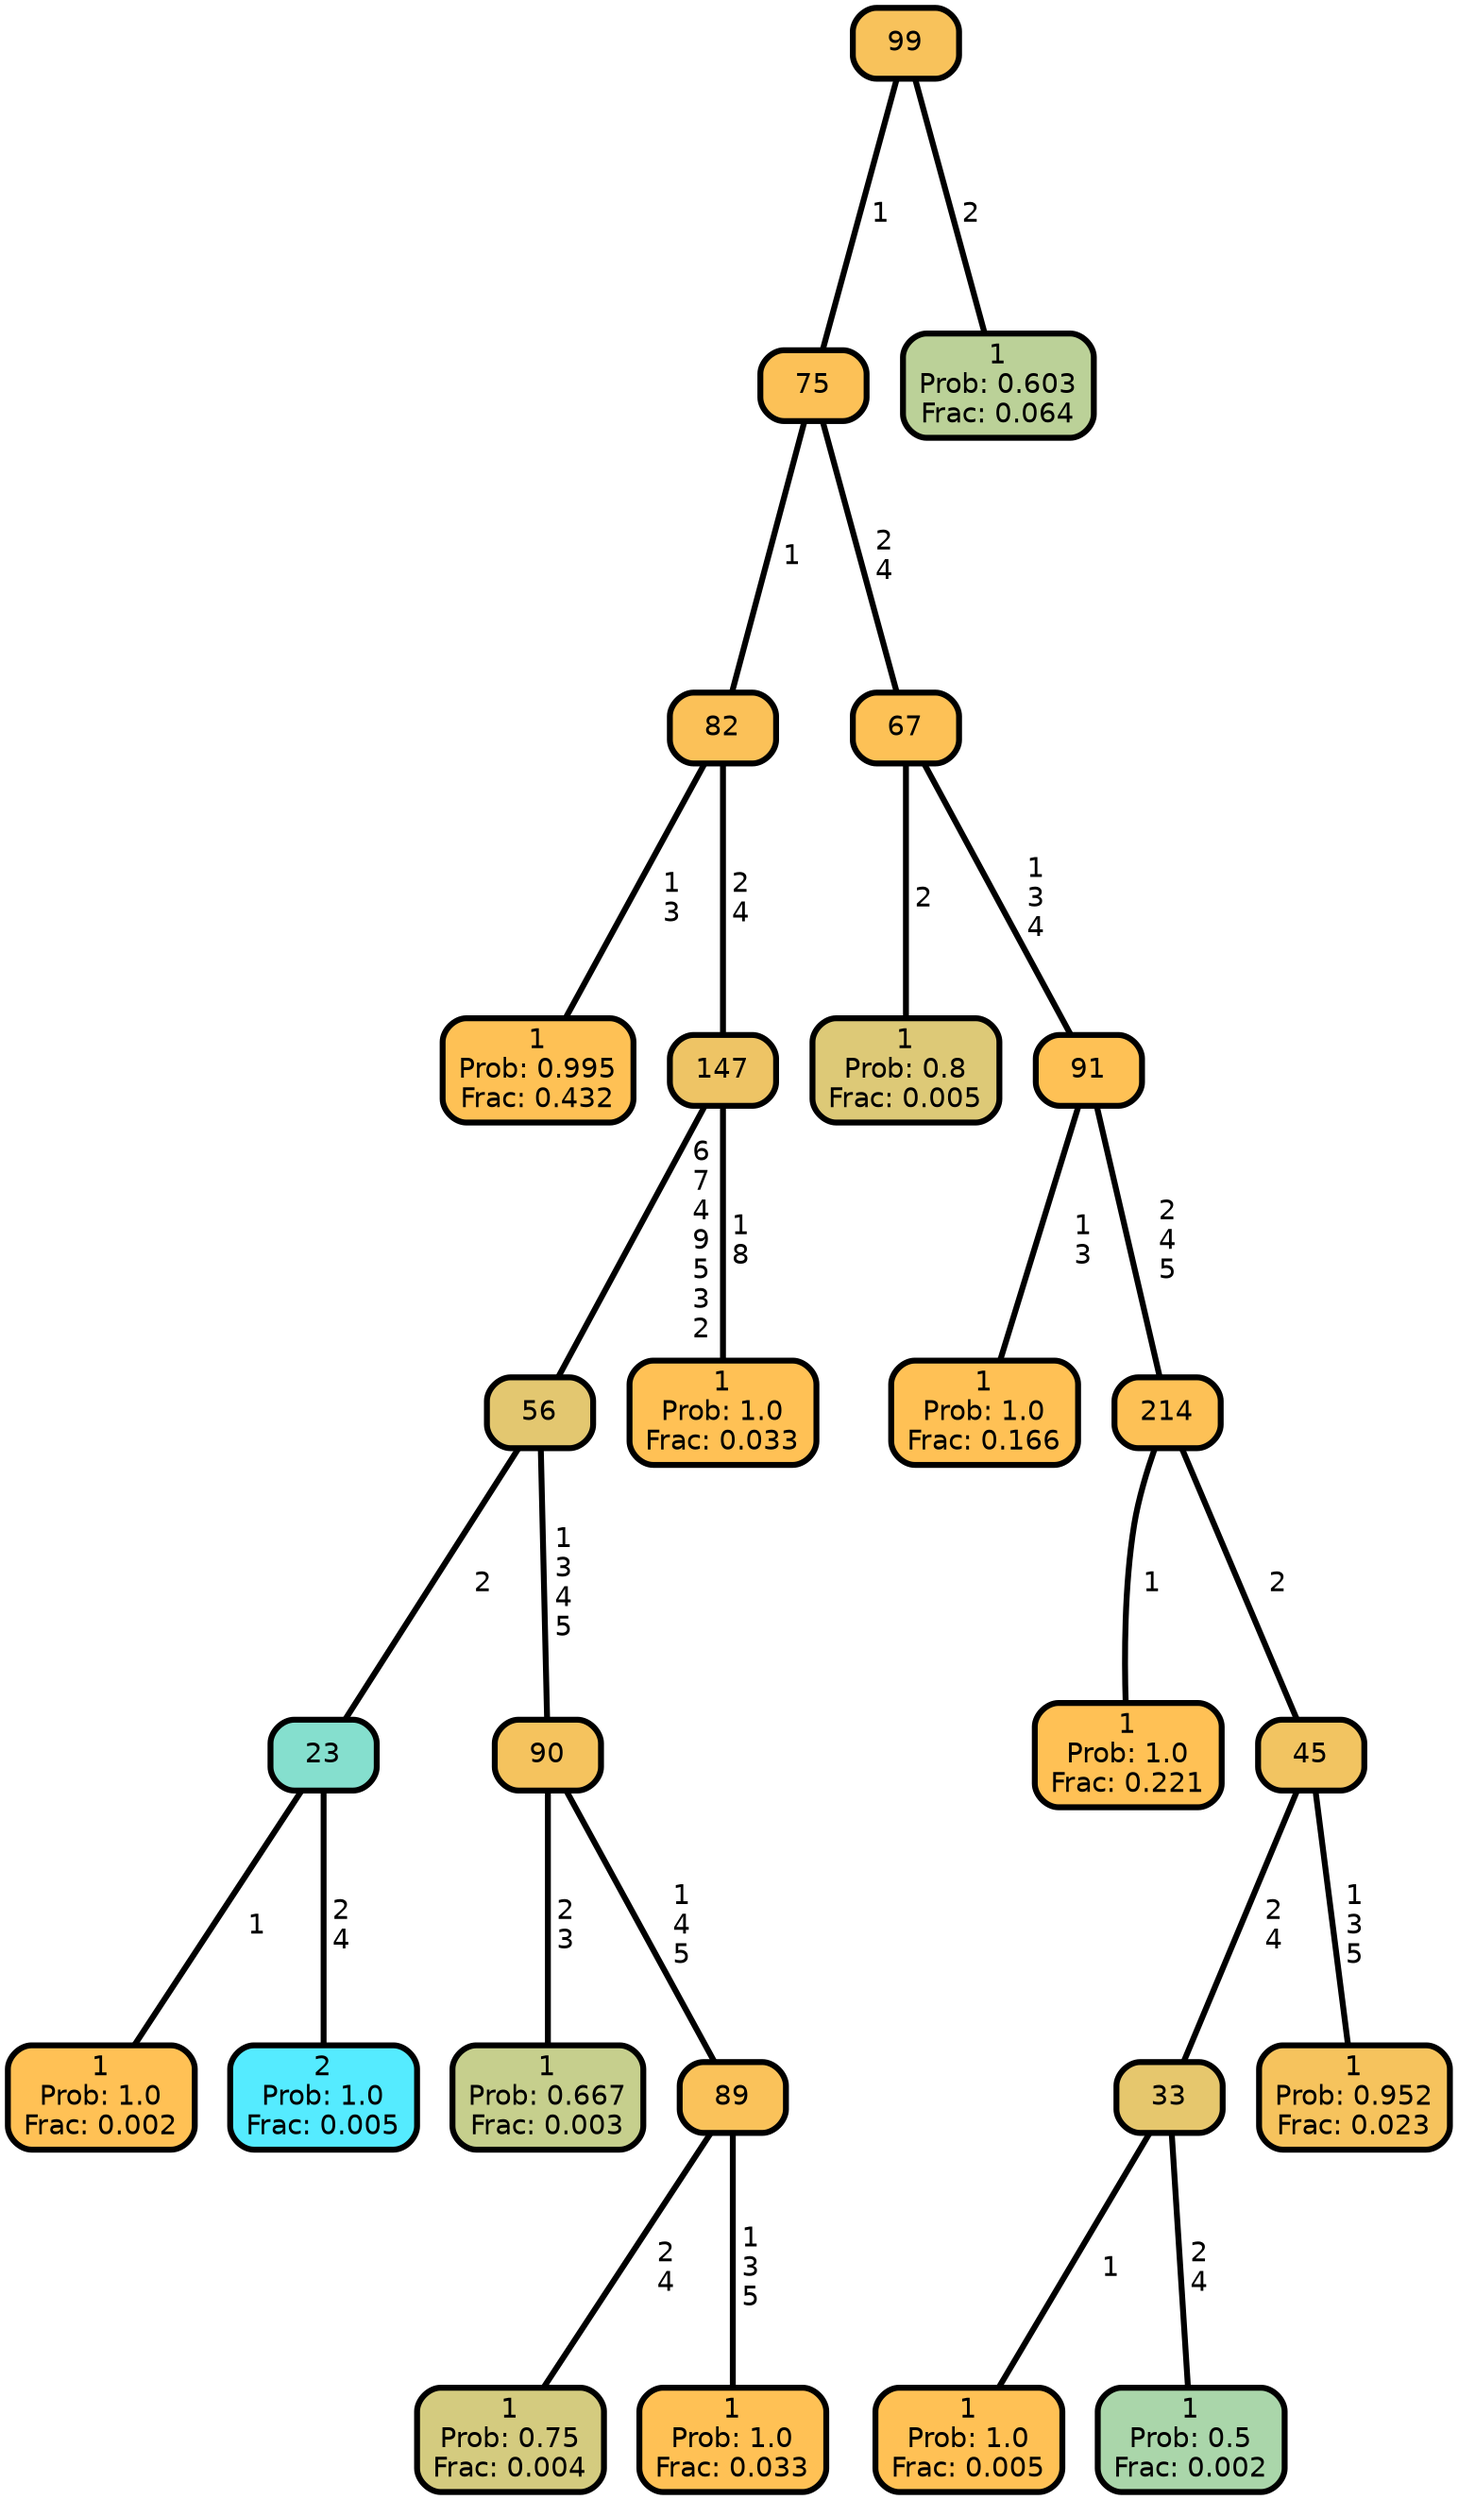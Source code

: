 graph Tree {
node [shape=box, style="filled, rounded",color="black",penwidth="3",fontcolor="black",                 fontname=helvetica] ;
graph [ranksep="0 equally", splines=straight,                 bgcolor=transparent, dpi=200] ;
edge [fontname=helvetica, color=black] ;
0 [label="1
Prob: 0.995
Frac: 0.432", fillcolor="#fec155"] ;
1 [label="82", fillcolor="#fbc158"] ;
2 [label="1
Prob: 1.0
Frac: 0.002", fillcolor="#ffc155"] ;
3 [label="23", fillcolor="#85dfce"] ;
4 [label="2
Prob: 1.0
Frac: 0.005", fillcolor="#55ebff"] ;
5 [label="56", fillcolor="#e3c770"] ;
6 [label="1
Prob: 0.667
Frac: 0.003", fillcolor="#c6cf8d"] ;
7 [label="90", fillcolor="#f5c35e"] ;
8 [label="1
Prob: 0.75
Frac: 0.004", fillcolor="#d4cb7f"] ;
9 [label="89", fillcolor="#fac25a"] ;
10 [label="1
Prob: 1.0
Frac: 0.033", fillcolor="#ffc155"] ;
11 [label="147", fillcolor="#eec465"] ;
12 [label="1
Prob: 1.0
Frac: 0.033", fillcolor="#ffc155"] ;
13 [label="75", fillcolor="#fcc157"] ;
14 [label="1
Prob: 0.8
Frac: 0.005", fillcolor="#ddc977"] ;
15 [label="67", fillcolor="#fdc156"] ;
16 [label="1
Prob: 1.0
Frac: 0.166", fillcolor="#ffc155"] ;
17 [label="91", fillcolor="#fec155"] ;
18 [label="1
Prob: 1.0
Frac: 0.221", fillcolor="#ffc155"] ;
19 [label="214", fillcolor="#fdc156"] ;
20 [label="1
Prob: 1.0
Frac: 0.005", fillcolor="#ffc155"] ;
21 [label="33", fillcolor="#e6c76d"] ;
22 [label="1
Prob: 0.5
Frac: 0.002", fillcolor="#aad6aa"] ;
23 [label="45", fillcolor="#f2c461"] ;
24 [label="1
Prob: 0.952
Frac: 0.023", fillcolor="#f6c35d"] ;
25 [label="99", fillcolor="#f8c25b"] ;
26 [label="1
Prob: 0.603
Frac: 0.064", fillcolor="#bbd198"] ;
1 -- 0 [label=" 1\n 3",penwidth=3] ;
1 -- 11 [label=" 2\n 4",penwidth=3] ;
3 -- 2 [label=" 1",penwidth=3] ;
3 -- 4 [label=" 2\n 4",penwidth=3] ;
5 -- 3 [label=" 2",penwidth=3] ;
5 -- 7 [label=" 1\n 3\n 4\n 5",penwidth=3] ;
7 -- 6 [label=" 2\n 3",penwidth=3] ;
7 -- 9 [label=" 1\n 4\n 5",penwidth=3] ;
9 -- 8 [label=" 2\n 4",penwidth=3] ;
9 -- 10 [label=" 1\n 3\n 5",penwidth=3] ;
11 -- 5 [label=" 6\n 7\n 4\n 9\n 5\n 3\n 2",penwidth=3] ;
11 -- 12 [label=" 1\n 8",penwidth=3] ;
13 -- 1 [label=" 1",penwidth=3] ;
13 -- 15 [label=" 2\n 4",penwidth=3] ;
15 -- 14 [label=" 2",penwidth=3] ;
15 -- 17 [label=" 1\n 3\n 4",penwidth=3] ;
17 -- 16 [label=" 1\n 3",penwidth=3] ;
17 -- 19 [label=" 2\n 4\n 5",penwidth=3] ;
19 -- 18 [label=" 1",penwidth=3] ;
19 -- 23 [label=" 2",penwidth=3] ;
21 -- 20 [label=" 1",penwidth=3] ;
21 -- 22 [label=" 2\n 4",penwidth=3] ;
23 -- 21 [label=" 2\n 4",penwidth=3] ;
23 -- 24 [label=" 1\n 3\n 5",penwidth=3] ;
25 -- 13 [label=" 1",penwidth=3] ;
25 -- 26 [label=" 2",penwidth=3] ;
{rank = same;}}